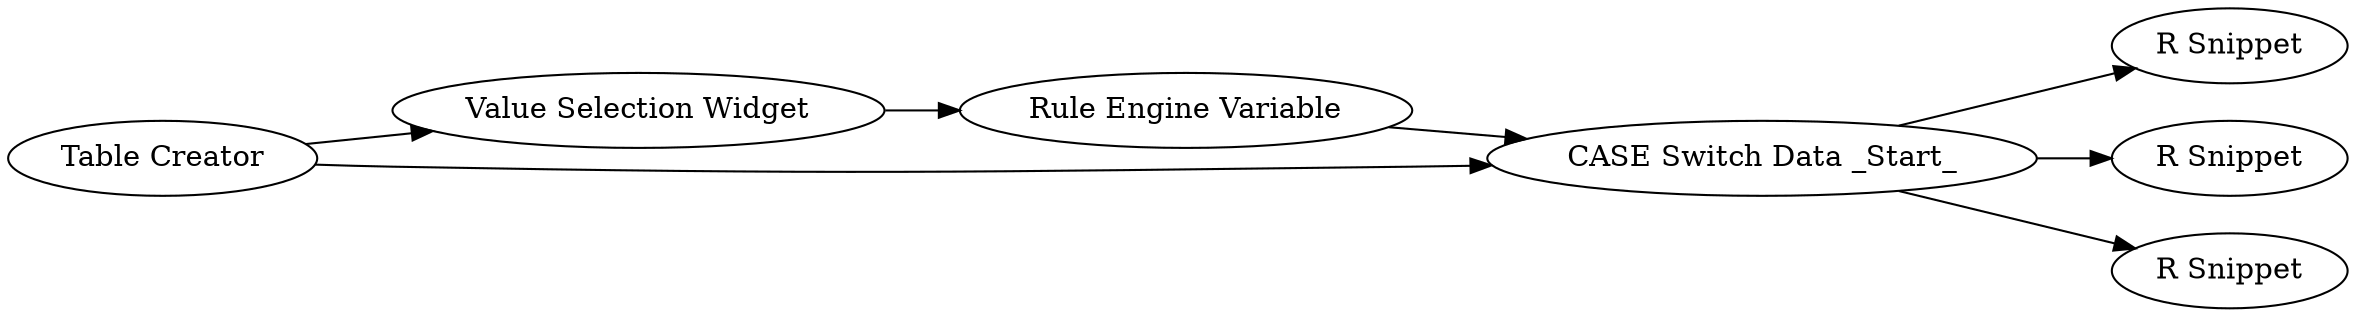 digraph {
	153 -> 154
	155 -> 157
	153 -> 157
	154 -> 155
	157 -> 158
	157 -> 160
	157 -> 159
	157 [label="CASE Switch Data _Start_"]
	158 [label="R Snippet"]
	153 [label="Table Creator"]
	155 [label="Rule Engine Variable"]
	154 [label="Value Selection Widget"]
	159 [label="R Snippet"]
	160 [label="R Snippet"]
	rankdir=LR
}
